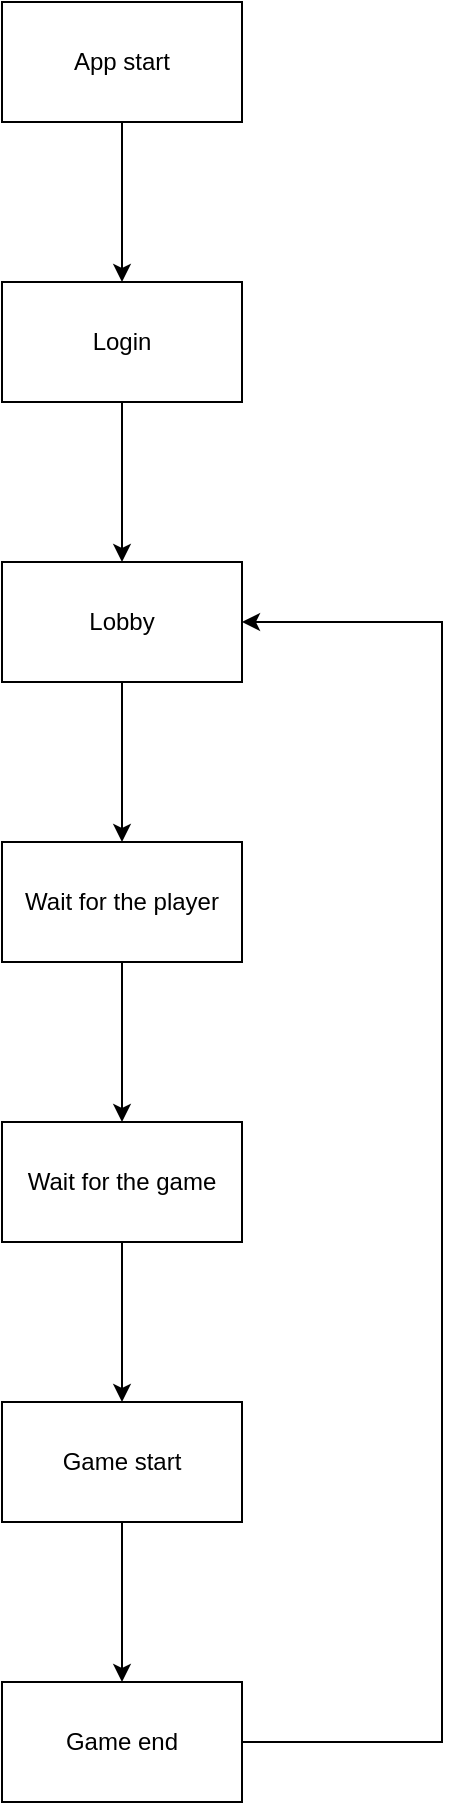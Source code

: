 <mxfile version="20.5.3" type="device"><diagram id="9WA04tIlf2cGKXxVbidn" name="Trang-1"><mxGraphModel dx="1422" dy="754" grid="1" gridSize="10" guides="1" tooltips="1" connect="1" arrows="1" fold="1" page="1" pageScale="1" pageWidth="827" pageHeight="1169" math="0" shadow="0"><root><mxCell id="0"/><mxCell id="1" parent="0"/><mxCell id="zyFYNZFPb17DDb78Kxev-3" value="" style="edgeStyle=orthogonalEdgeStyle;rounded=0;orthogonalLoop=1;jettySize=auto;html=1;" edge="1" parent="1" source="zyFYNZFPb17DDb78Kxev-1" target="zyFYNZFPb17DDb78Kxev-2"><mxGeometry relative="1" as="geometry"/></mxCell><mxCell id="zyFYNZFPb17DDb78Kxev-1" value="App start" style="rounded=0;whiteSpace=wrap;html=1;" vertex="1" parent="1"><mxGeometry x="340" y="180" width="120" height="60" as="geometry"/></mxCell><mxCell id="zyFYNZFPb17DDb78Kxev-5" value="" style="edgeStyle=orthogonalEdgeStyle;rounded=0;orthogonalLoop=1;jettySize=auto;html=1;" edge="1" parent="1" source="zyFYNZFPb17DDb78Kxev-2" target="zyFYNZFPb17DDb78Kxev-4"><mxGeometry relative="1" as="geometry"/></mxCell><mxCell id="zyFYNZFPb17DDb78Kxev-2" value="Login" style="rounded=0;whiteSpace=wrap;html=1;" vertex="1" parent="1"><mxGeometry x="340" y="320" width="120" height="60" as="geometry"/></mxCell><mxCell id="zyFYNZFPb17DDb78Kxev-7" value="" style="edgeStyle=orthogonalEdgeStyle;rounded=0;orthogonalLoop=1;jettySize=auto;html=1;" edge="1" parent="1" source="zyFYNZFPb17DDb78Kxev-4" target="zyFYNZFPb17DDb78Kxev-6"><mxGeometry relative="1" as="geometry"/></mxCell><mxCell id="zyFYNZFPb17DDb78Kxev-4" value="Lobby" style="rounded=0;whiteSpace=wrap;html=1;" vertex="1" parent="1"><mxGeometry x="340" y="460" width="120" height="60" as="geometry"/></mxCell><mxCell id="zyFYNZFPb17DDb78Kxev-9" value="" style="edgeStyle=orthogonalEdgeStyle;rounded=0;orthogonalLoop=1;jettySize=auto;html=1;" edge="1" parent="1" source="zyFYNZFPb17DDb78Kxev-6" target="zyFYNZFPb17DDb78Kxev-8"><mxGeometry relative="1" as="geometry"/></mxCell><mxCell id="zyFYNZFPb17DDb78Kxev-6" value="Wait for the player" style="rounded=0;whiteSpace=wrap;html=1;" vertex="1" parent="1"><mxGeometry x="340" y="600" width="120" height="60" as="geometry"/></mxCell><mxCell id="zyFYNZFPb17DDb78Kxev-11" value="" style="edgeStyle=orthogonalEdgeStyle;rounded=0;orthogonalLoop=1;jettySize=auto;html=1;" edge="1" parent="1" source="zyFYNZFPb17DDb78Kxev-8" target="zyFYNZFPb17DDb78Kxev-10"><mxGeometry relative="1" as="geometry"/></mxCell><mxCell id="zyFYNZFPb17DDb78Kxev-8" value="Wait for the game" style="rounded=0;whiteSpace=wrap;html=1;" vertex="1" parent="1"><mxGeometry x="340" y="740" width="120" height="60" as="geometry"/></mxCell><mxCell id="zyFYNZFPb17DDb78Kxev-13" value="" style="edgeStyle=orthogonalEdgeStyle;rounded=0;orthogonalLoop=1;jettySize=auto;html=1;" edge="1" parent="1" source="zyFYNZFPb17DDb78Kxev-10" target="zyFYNZFPb17DDb78Kxev-12"><mxGeometry relative="1" as="geometry"/></mxCell><mxCell id="zyFYNZFPb17DDb78Kxev-10" value="Game start" style="rounded=0;whiteSpace=wrap;html=1;" vertex="1" parent="1"><mxGeometry x="340" y="880" width="120" height="60" as="geometry"/></mxCell><mxCell id="zyFYNZFPb17DDb78Kxev-14" style="edgeStyle=orthogonalEdgeStyle;rounded=0;orthogonalLoop=1;jettySize=auto;html=1;entryX=1;entryY=0.5;entryDx=0;entryDy=0;" edge="1" parent="1" source="zyFYNZFPb17DDb78Kxev-12" target="zyFYNZFPb17DDb78Kxev-4"><mxGeometry relative="1" as="geometry"><Array as="points"><mxPoint x="560" y="1050"/><mxPoint x="560" y="490"/></Array></mxGeometry></mxCell><mxCell id="zyFYNZFPb17DDb78Kxev-12" value="Game end" style="rounded=0;whiteSpace=wrap;html=1;" vertex="1" parent="1"><mxGeometry x="340" y="1020" width="120" height="60" as="geometry"/></mxCell></root></mxGraphModel></diagram></mxfile>